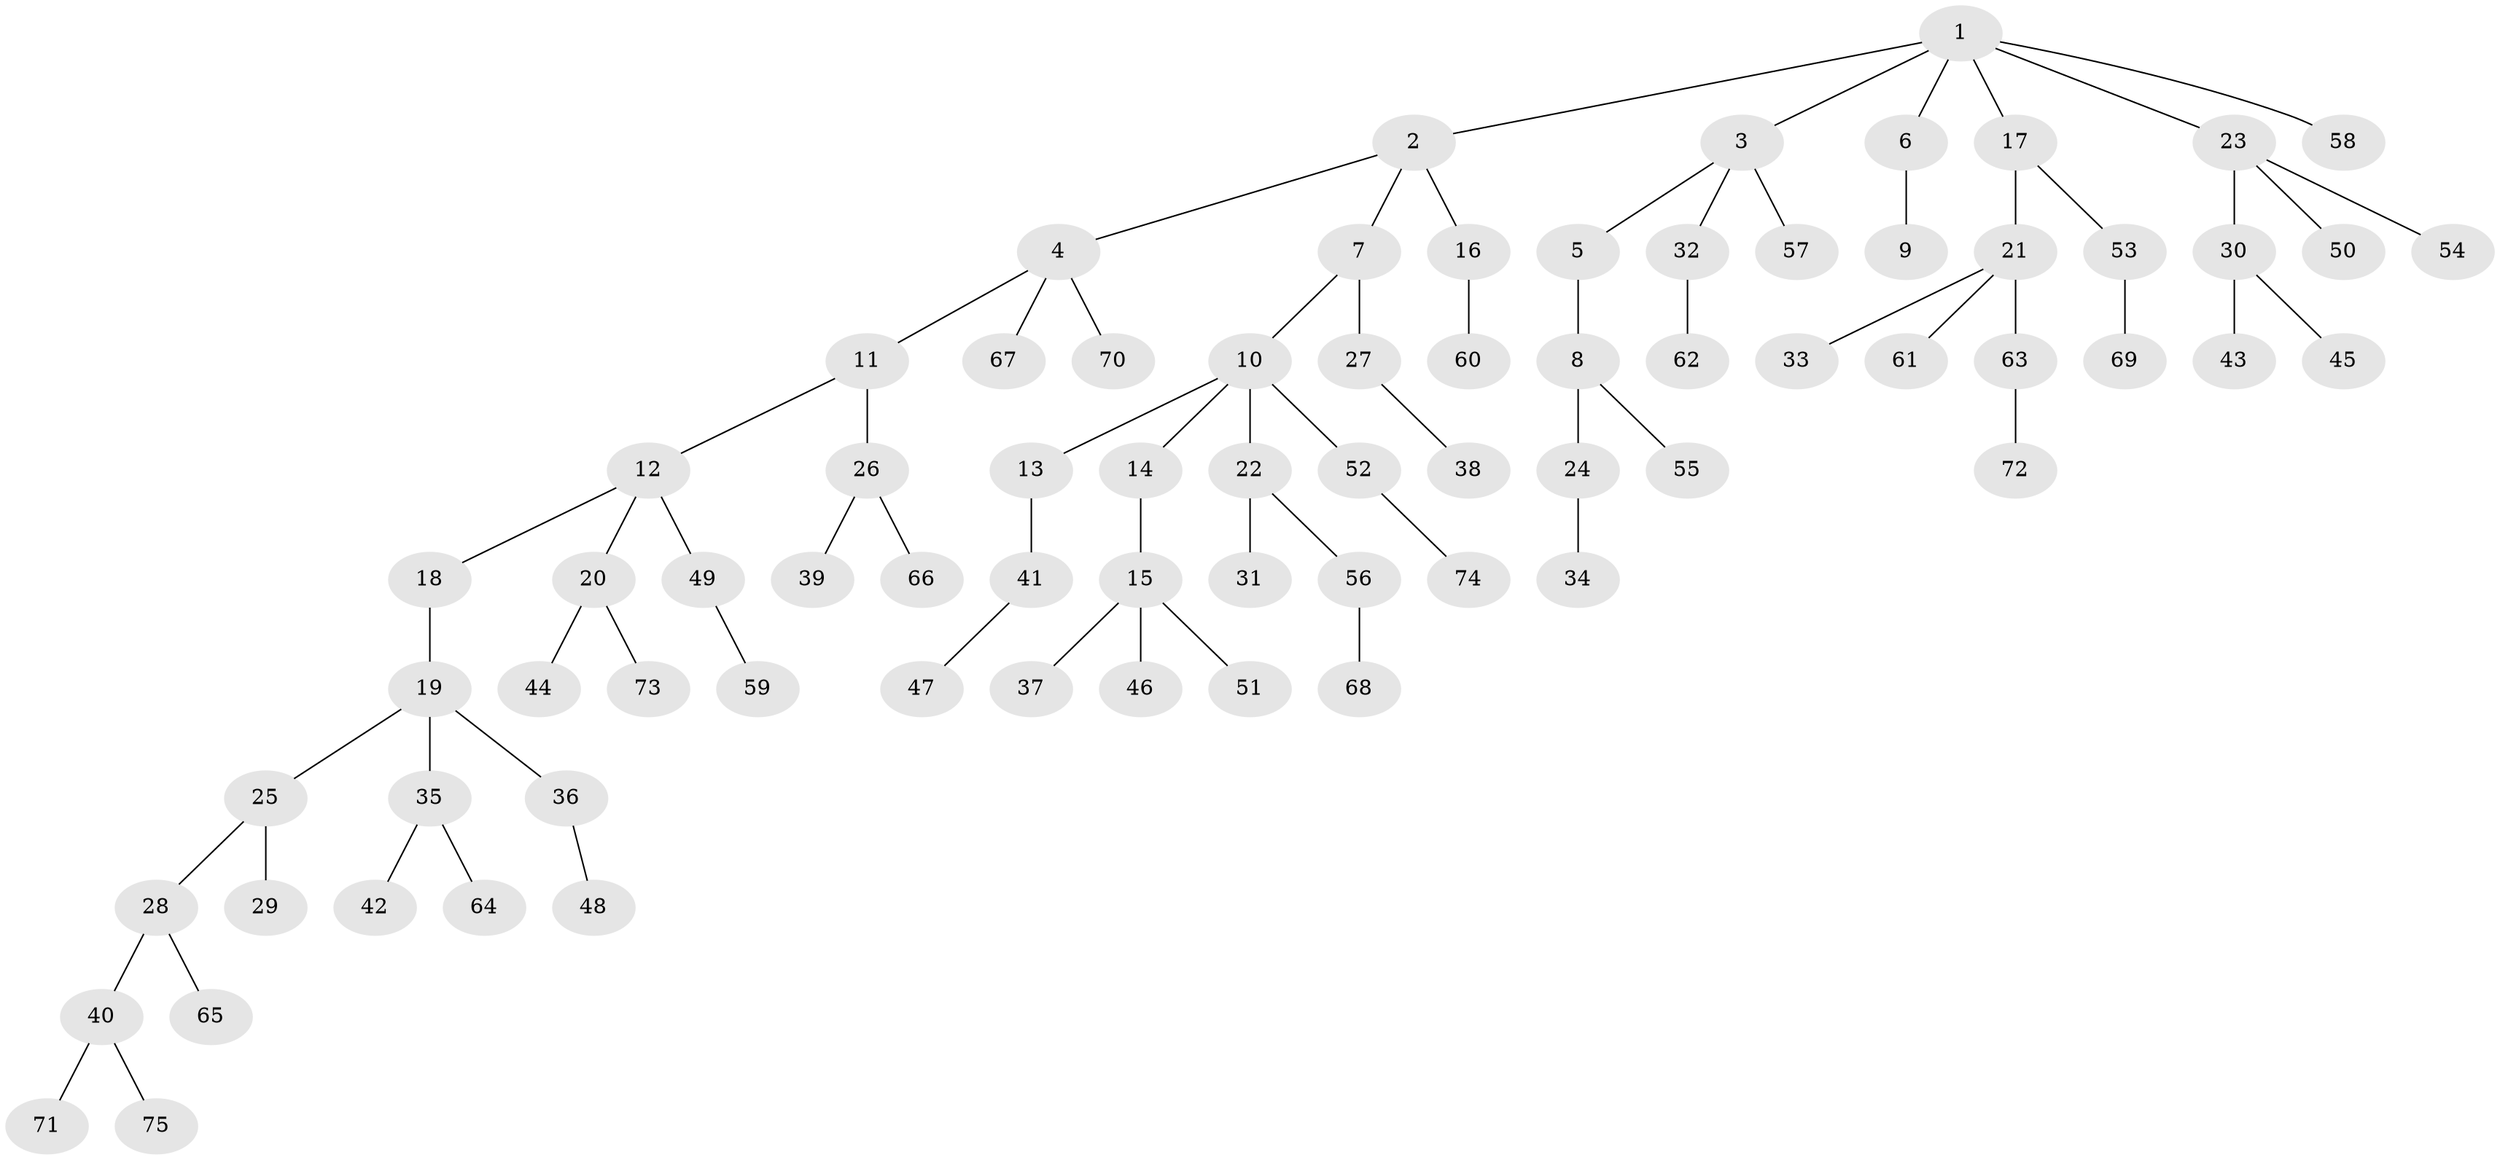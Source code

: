 // coarse degree distribution, {5: 0.08333333333333333, 3: 0.10416666666666667, 2: 0.1875, 1: 0.5625, 6: 0.020833333333333332, 4: 0.041666666666666664}
// Generated by graph-tools (version 1.1) at 2025/52/02/27/25 19:52:11]
// undirected, 75 vertices, 74 edges
graph export_dot {
graph [start="1"]
  node [color=gray90,style=filled];
  1;
  2;
  3;
  4;
  5;
  6;
  7;
  8;
  9;
  10;
  11;
  12;
  13;
  14;
  15;
  16;
  17;
  18;
  19;
  20;
  21;
  22;
  23;
  24;
  25;
  26;
  27;
  28;
  29;
  30;
  31;
  32;
  33;
  34;
  35;
  36;
  37;
  38;
  39;
  40;
  41;
  42;
  43;
  44;
  45;
  46;
  47;
  48;
  49;
  50;
  51;
  52;
  53;
  54;
  55;
  56;
  57;
  58;
  59;
  60;
  61;
  62;
  63;
  64;
  65;
  66;
  67;
  68;
  69;
  70;
  71;
  72;
  73;
  74;
  75;
  1 -- 2;
  1 -- 3;
  1 -- 6;
  1 -- 17;
  1 -- 23;
  1 -- 58;
  2 -- 4;
  2 -- 7;
  2 -- 16;
  3 -- 5;
  3 -- 32;
  3 -- 57;
  4 -- 11;
  4 -- 67;
  4 -- 70;
  5 -- 8;
  6 -- 9;
  7 -- 10;
  7 -- 27;
  8 -- 24;
  8 -- 55;
  10 -- 13;
  10 -- 14;
  10 -- 22;
  10 -- 52;
  11 -- 12;
  11 -- 26;
  12 -- 18;
  12 -- 20;
  12 -- 49;
  13 -- 41;
  14 -- 15;
  15 -- 37;
  15 -- 46;
  15 -- 51;
  16 -- 60;
  17 -- 21;
  17 -- 53;
  18 -- 19;
  19 -- 25;
  19 -- 35;
  19 -- 36;
  20 -- 44;
  20 -- 73;
  21 -- 33;
  21 -- 61;
  21 -- 63;
  22 -- 31;
  22 -- 56;
  23 -- 30;
  23 -- 50;
  23 -- 54;
  24 -- 34;
  25 -- 28;
  25 -- 29;
  26 -- 39;
  26 -- 66;
  27 -- 38;
  28 -- 40;
  28 -- 65;
  30 -- 43;
  30 -- 45;
  32 -- 62;
  35 -- 42;
  35 -- 64;
  36 -- 48;
  40 -- 71;
  40 -- 75;
  41 -- 47;
  49 -- 59;
  52 -- 74;
  53 -- 69;
  56 -- 68;
  63 -- 72;
}
